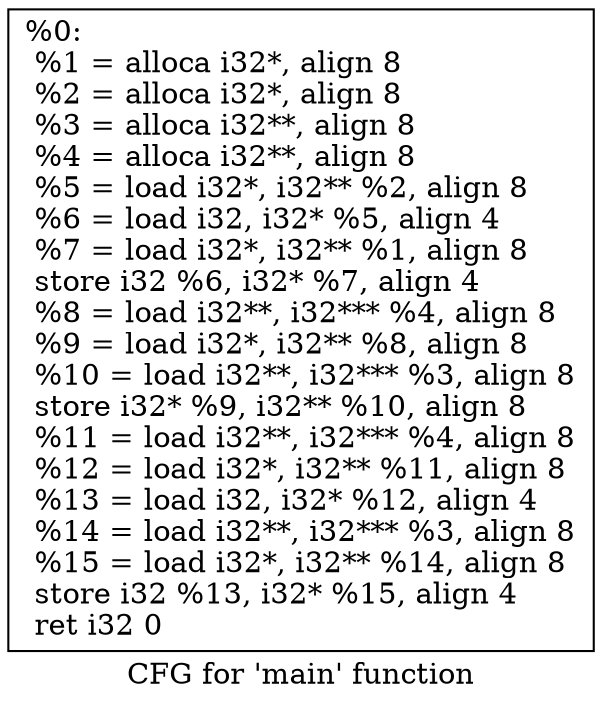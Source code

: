 digraph "CFG for 'main' function" {
	label="CFG for 'main' function";

	Node0x4fb55f0 [shape=record,label="{%0:\l  %1 = alloca i32*, align 8\l  %2 = alloca i32*, align 8\l  %3 = alloca i32**, align 8\l  %4 = alloca i32**, align 8\l  %5 = load i32*, i32** %2, align 8\l  %6 = load i32, i32* %5, align 4\l  %7 = load i32*, i32** %1, align 8\l  store i32 %6, i32* %7, align 4\l  %8 = load i32**, i32*** %4, align 8\l  %9 = load i32*, i32** %8, align 8\l  %10 = load i32**, i32*** %3, align 8\l  store i32* %9, i32** %10, align 8\l  %11 = load i32**, i32*** %4, align 8\l  %12 = load i32*, i32** %11, align 8\l  %13 = load i32, i32* %12, align 4\l  %14 = load i32**, i32*** %3, align 8\l  %15 = load i32*, i32** %14, align 8\l  store i32 %13, i32* %15, align 4\l  ret i32 0\l}"];
}
